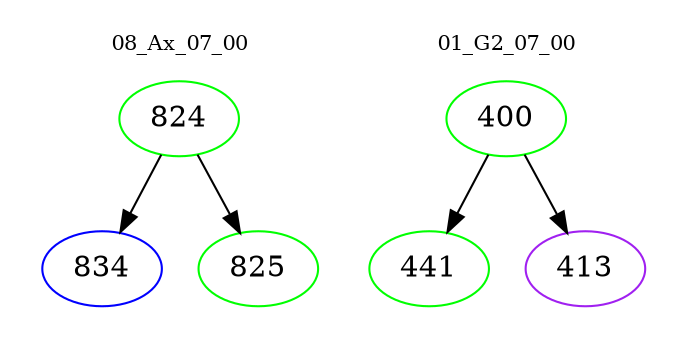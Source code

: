 digraph{
subgraph cluster_0 {
color = white
label = "08_Ax_07_00";
fontsize=10;
T0_824 [label="824", color="green"]
T0_824 -> T0_834 [color="black"]
T0_834 [label="834", color="blue"]
T0_824 -> T0_825 [color="black"]
T0_825 [label="825", color="green"]
}
subgraph cluster_1 {
color = white
label = "01_G2_07_00";
fontsize=10;
T1_400 [label="400", color="green"]
T1_400 -> T1_441 [color="black"]
T1_441 [label="441", color="green"]
T1_400 -> T1_413 [color="black"]
T1_413 [label="413", color="purple"]
}
}
